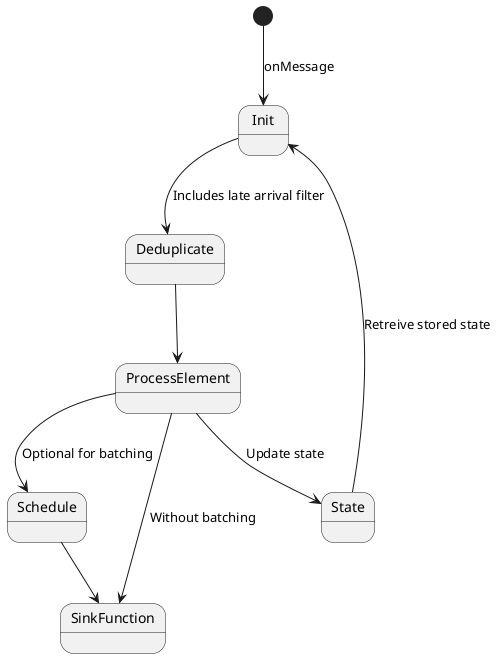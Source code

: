 @startuml

[*] --> Init : onMessage

State --> Init : Retreive stored state

Init --> Deduplicate : Includes late arrival filter

Deduplicate --> ProcessElement

ProcessElement --> State : Update state
ProcessElement --> Schedule : Optional for batching
ProcessElement --> SinkFunction : Without batching
Schedule --> SinkFunction

@enduml
